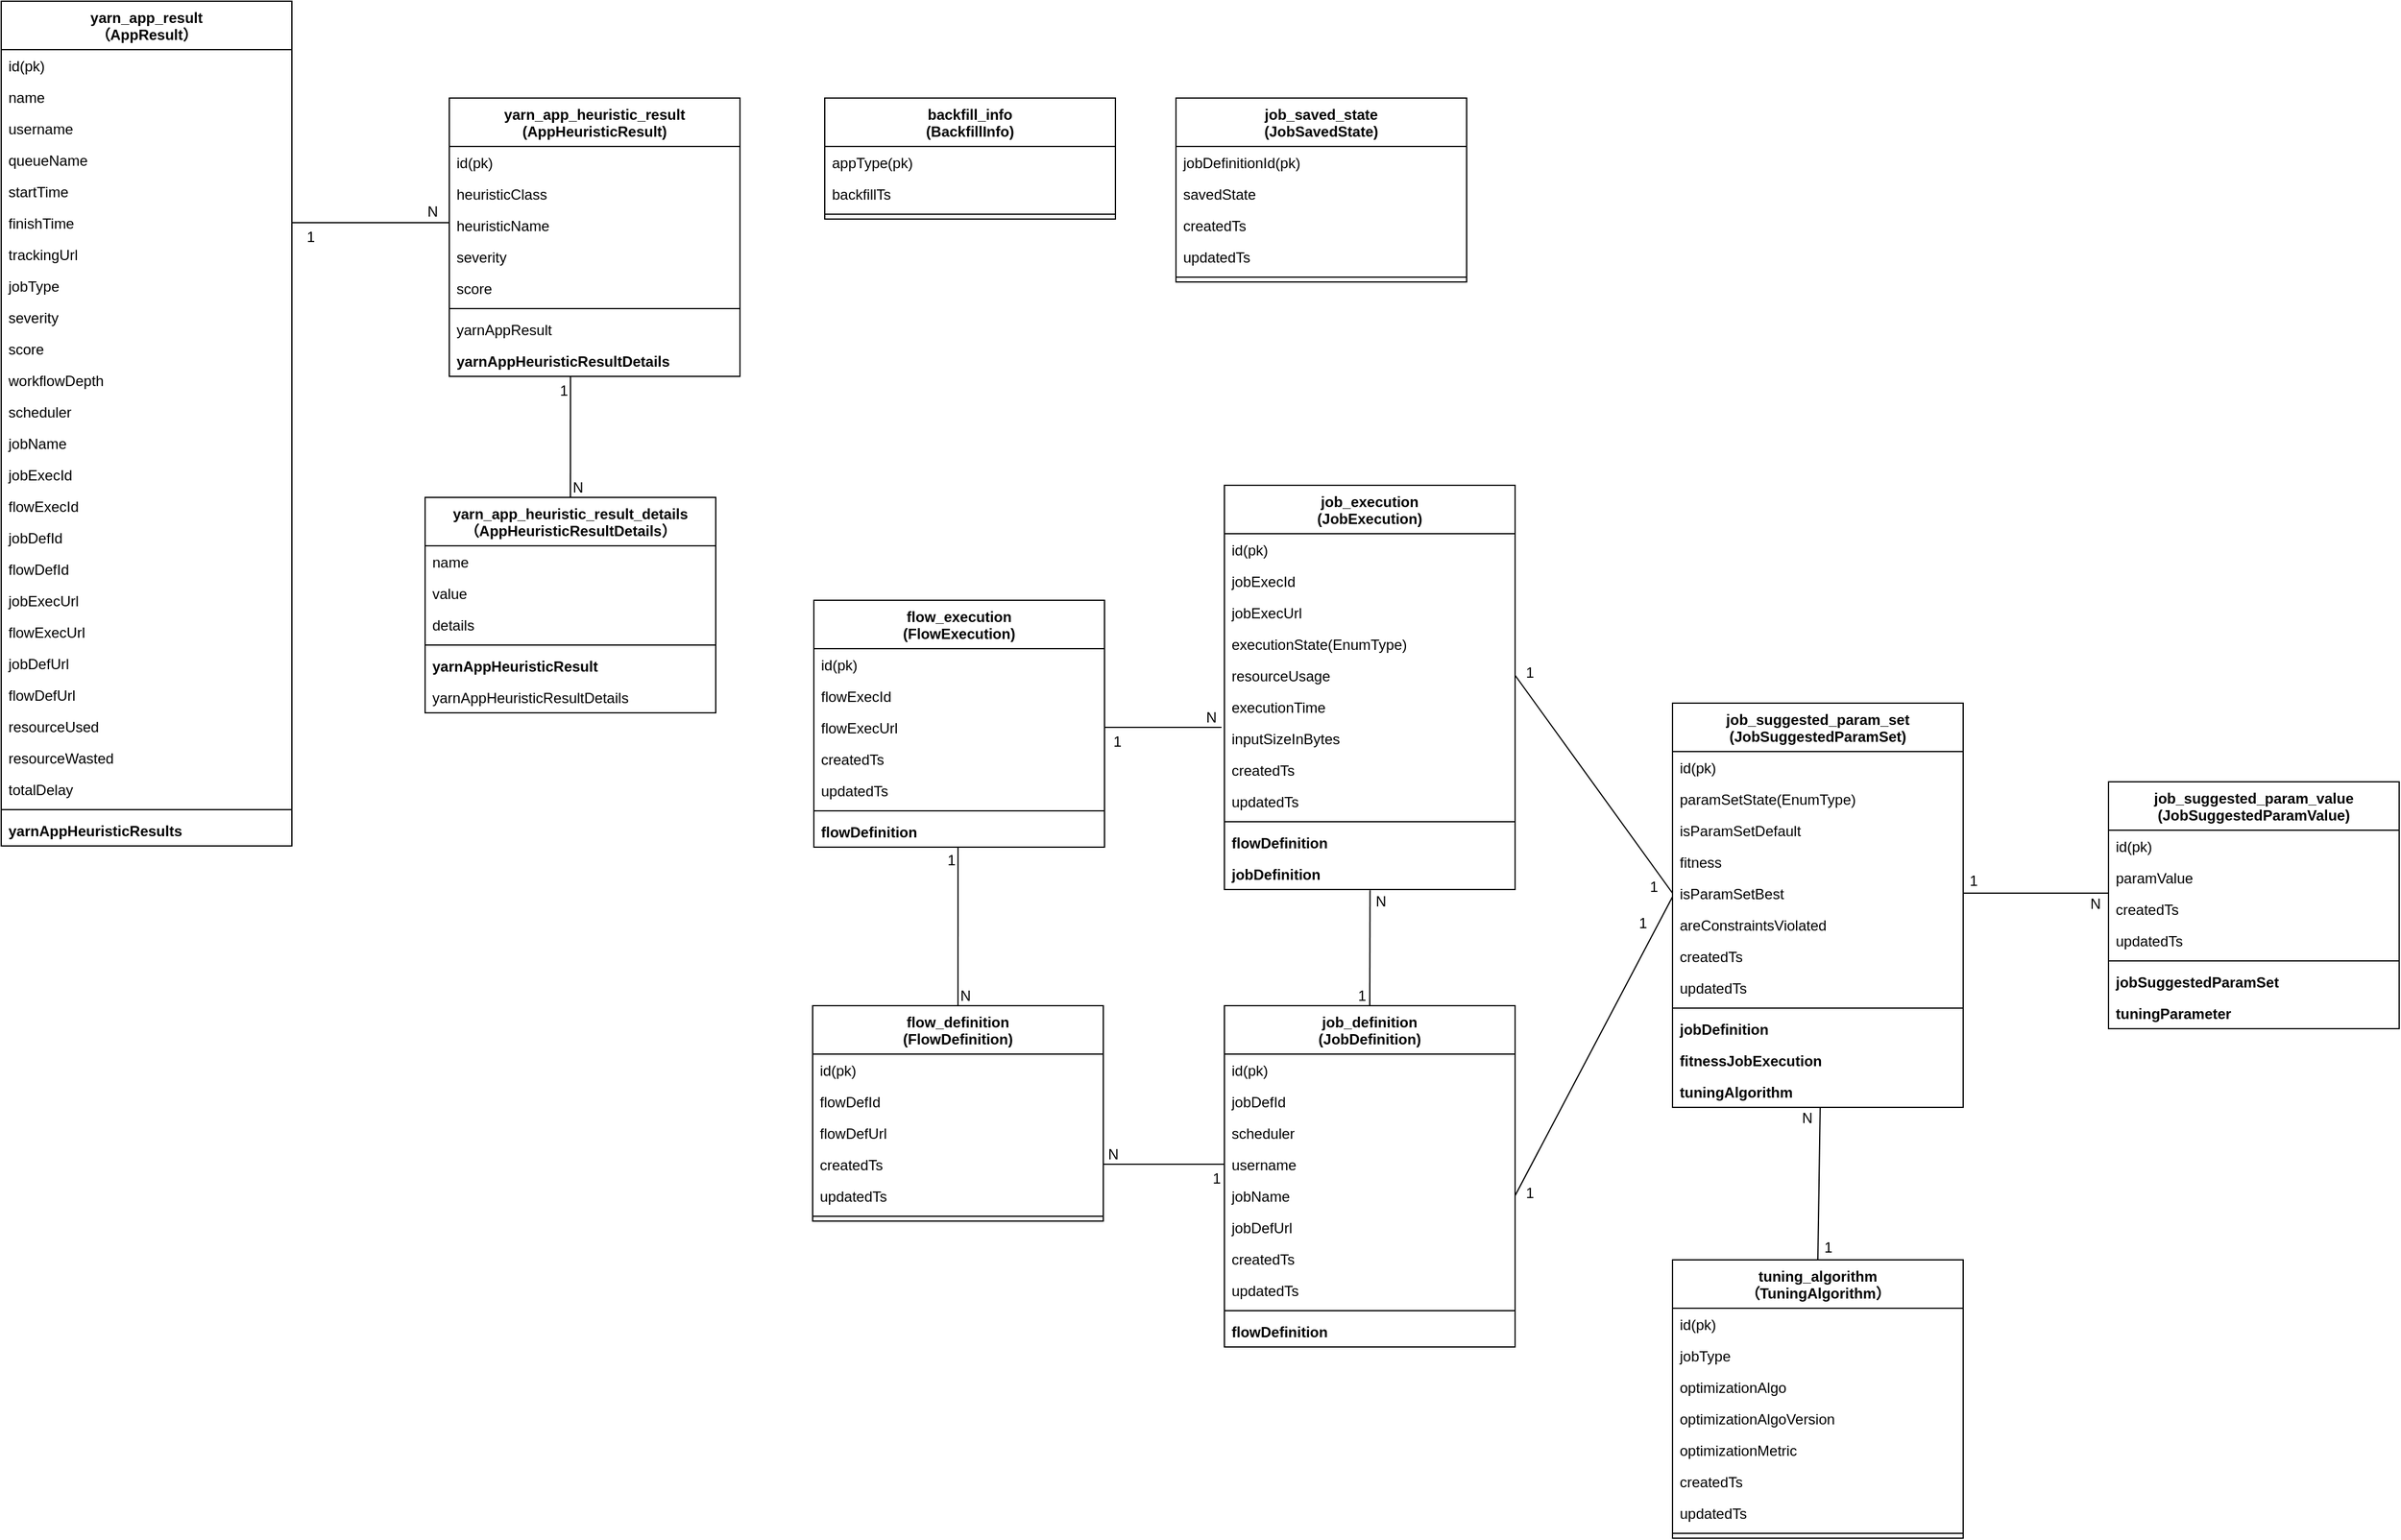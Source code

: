<mxfile version="13.6.5" type="github">
  <diagram id="lBYNFj_PwZgtcnfL0c5B" name="Page-1">
    <mxGraphModel dx="1426" dy="771" grid="1" gridSize="10" guides="1" tooltips="1" connect="1" arrows="1" fold="1" page="1" pageScale="1" pageWidth="1920" pageHeight="1200" math="0" shadow="0">
      <root>
        <mxCell id="0" />
        <mxCell id="1" parent="0" />
        <mxCell id="ozhA0V-EFxlxbpQFmUKF-39" value="" style="endArrow=none;html=1;rounded=0;exitX=0.5;exitY=0;exitDx=0;exitDy=0;entryX=0.417;entryY=1;entryDx=0;entryDy=0;entryPerimeter=0;" edge="1" parent="1" source="ozhA0V-EFxlxbpQFmUKF-30" target="ozhA0V-EFxlxbpQFmUKF-29">
          <mxGeometry relative="1" as="geometry">
            <mxPoint x="870" y="490" as="sourcePoint" />
            <mxPoint x="600" y="380" as="targetPoint" />
          </mxGeometry>
        </mxCell>
        <mxCell id="ozhA0V-EFxlxbpQFmUKF-40" value="N" style="resizable=0;html=1;align=left;verticalAlign=bottom;" connectable="0" vertex="1" parent="ozhA0V-EFxlxbpQFmUKF-39">
          <mxGeometry x="-1" relative="1" as="geometry" />
        </mxCell>
        <mxCell id="ozhA0V-EFxlxbpQFmUKF-41" value="1" style="resizable=0;html=1;align=right;verticalAlign=bottom;" connectable="0" vertex="1" parent="ozhA0V-EFxlxbpQFmUKF-39">
          <mxGeometry x="1" relative="1" as="geometry">
            <mxPoint x="-2.02" y="20.33" as="offset" />
          </mxGeometry>
        </mxCell>
        <mxCell id="ozhA0V-EFxlxbpQFmUKF-42" value="yarn_app_result&#xa;（AppResult）" style="swimlane;fontStyle=1;align=center;verticalAlign=top;childLayout=stackLayout;horizontal=1;startSize=40;horizontalStack=0;resizeParent=1;resizeParentMax=0;resizeLast=0;collapsible=1;marginBottom=0;" vertex="1" parent="1">
          <mxGeometry x="130" y="50" width="240" height="698" as="geometry" />
        </mxCell>
        <mxCell id="ozhA0V-EFxlxbpQFmUKF-43" value="id(pk)" style="text;strokeColor=none;fillColor=none;align=left;verticalAlign=top;spacingLeft=4;spacingRight=4;overflow=hidden;rotatable=0;points=[[0,0.5],[1,0.5]];portConstraint=eastwest;" vertex="1" parent="ozhA0V-EFxlxbpQFmUKF-42">
          <mxGeometry y="40" width="240" height="26" as="geometry" />
        </mxCell>
        <mxCell id="ozhA0V-EFxlxbpQFmUKF-44" value="name" style="text;strokeColor=none;fillColor=none;align=left;verticalAlign=top;spacingLeft=4;spacingRight=4;overflow=hidden;rotatable=0;points=[[0,0.5],[1,0.5]];portConstraint=eastwest;" vertex="1" parent="ozhA0V-EFxlxbpQFmUKF-42">
          <mxGeometry y="66" width="240" height="26" as="geometry" />
        </mxCell>
        <mxCell id="ozhA0V-EFxlxbpQFmUKF-45" value="username" style="text;strokeColor=none;fillColor=none;align=left;verticalAlign=top;spacingLeft=4;spacingRight=4;overflow=hidden;rotatable=0;points=[[0,0.5],[1,0.5]];portConstraint=eastwest;" vertex="1" parent="ozhA0V-EFxlxbpQFmUKF-42">
          <mxGeometry y="92" width="240" height="26" as="geometry" />
        </mxCell>
        <mxCell id="ozhA0V-EFxlxbpQFmUKF-46" value="queueName" style="text;strokeColor=none;fillColor=none;align=left;verticalAlign=top;spacingLeft=4;spacingRight=4;overflow=hidden;rotatable=0;points=[[0,0.5],[1,0.5]];portConstraint=eastwest;" vertex="1" parent="ozhA0V-EFxlxbpQFmUKF-42">
          <mxGeometry y="118" width="240" height="26" as="geometry" />
        </mxCell>
        <mxCell id="ozhA0V-EFxlxbpQFmUKF-47" value="startTime" style="text;strokeColor=none;fillColor=none;align=left;verticalAlign=top;spacingLeft=4;spacingRight=4;overflow=hidden;rotatable=0;points=[[0,0.5],[1,0.5]];portConstraint=eastwest;" vertex="1" parent="ozhA0V-EFxlxbpQFmUKF-42">
          <mxGeometry y="144" width="240" height="26" as="geometry" />
        </mxCell>
        <mxCell id="ozhA0V-EFxlxbpQFmUKF-51" value="finishTime" style="text;strokeColor=none;fillColor=none;align=left;verticalAlign=top;spacingLeft=4;spacingRight=4;overflow=hidden;rotatable=0;points=[[0,0.5],[1,0.5]];portConstraint=eastwest;" vertex="1" parent="ozhA0V-EFxlxbpQFmUKF-42">
          <mxGeometry y="170" width="240" height="26" as="geometry" />
        </mxCell>
        <mxCell id="ozhA0V-EFxlxbpQFmUKF-52" value="trackingUrl" style="text;strokeColor=none;fillColor=none;align=left;verticalAlign=top;spacingLeft=4;spacingRight=4;overflow=hidden;rotatable=0;points=[[0,0.5],[1,0.5]];portConstraint=eastwest;" vertex="1" parent="ozhA0V-EFxlxbpQFmUKF-42">
          <mxGeometry y="196" width="240" height="26" as="geometry" />
        </mxCell>
        <mxCell id="ozhA0V-EFxlxbpQFmUKF-53" value="jobType" style="text;strokeColor=none;fillColor=none;align=left;verticalAlign=top;spacingLeft=4;spacingRight=4;overflow=hidden;rotatable=0;points=[[0,0.5],[1,0.5]];portConstraint=eastwest;" vertex="1" parent="ozhA0V-EFxlxbpQFmUKF-42">
          <mxGeometry y="222" width="240" height="26" as="geometry" />
        </mxCell>
        <mxCell id="ozhA0V-EFxlxbpQFmUKF-54" value="severity" style="text;strokeColor=none;fillColor=none;align=left;verticalAlign=top;spacingLeft=4;spacingRight=4;overflow=hidden;rotatable=0;points=[[0,0.5],[1,0.5]];portConstraint=eastwest;" vertex="1" parent="ozhA0V-EFxlxbpQFmUKF-42">
          <mxGeometry y="248" width="240" height="26" as="geometry" />
        </mxCell>
        <mxCell id="ozhA0V-EFxlxbpQFmUKF-55" value="score" style="text;strokeColor=none;fillColor=none;align=left;verticalAlign=top;spacingLeft=4;spacingRight=4;overflow=hidden;rotatable=0;points=[[0,0.5],[1,0.5]];portConstraint=eastwest;" vertex="1" parent="ozhA0V-EFxlxbpQFmUKF-42">
          <mxGeometry y="274" width="240" height="26" as="geometry" />
        </mxCell>
        <mxCell id="ozhA0V-EFxlxbpQFmUKF-56" value="workflowDepth" style="text;strokeColor=none;fillColor=none;align=left;verticalAlign=top;spacingLeft=4;spacingRight=4;overflow=hidden;rotatable=0;points=[[0,0.5],[1,0.5]];portConstraint=eastwest;" vertex="1" parent="ozhA0V-EFxlxbpQFmUKF-42">
          <mxGeometry y="300" width="240" height="26" as="geometry" />
        </mxCell>
        <mxCell id="ozhA0V-EFxlxbpQFmUKF-57" value="scheduler" style="text;strokeColor=none;fillColor=none;align=left;verticalAlign=top;spacingLeft=4;spacingRight=4;overflow=hidden;rotatable=0;points=[[0,0.5],[1,0.5]];portConstraint=eastwest;" vertex="1" parent="ozhA0V-EFxlxbpQFmUKF-42">
          <mxGeometry y="326" width="240" height="26" as="geometry" />
        </mxCell>
        <mxCell id="ozhA0V-EFxlxbpQFmUKF-58" value="jobName" style="text;strokeColor=none;fillColor=none;align=left;verticalAlign=top;spacingLeft=4;spacingRight=4;overflow=hidden;rotatable=0;points=[[0,0.5],[1,0.5]];portConstraint=eastwest;" vertex="1" parent="ozhA0V-EFxlxbpQFmUKF-42">
          <mxGeometry y="352" width="240" height="26" as="geometry" />
        </mxCell>
        <mxCell id="ozhA0V-EFxlxbpQFmUKF-59" value="jobExecId" style="text;strokeColor=none;fillColor=none;align=left;verticalAlign=top;spacingLeft=4;spacingRight=4;overflow=hidden;rotatable=0;points=[[0,0.5],[1,0.5]];portConstraint=eastwest;" vertex="1" parent="ozhA0V-EFxlxbpQFmUKF-42">
          <mxGeometry y="378" width="240" height="26" as="geometry" />
        </mxCell>
        <mxCell id="ozhA0V-EFxlxbpQFmUKF-60" value="flowExecId" style="text;strokeColor=none;fillColor=none;align=left;verticalAlign=top;spacingLeft=4;spacingRight=4;overflow=hidden;rotatable=0;points=[[0,0.5],[1,0.5]];portConstraint=eastwest;" vertex="1" parent="ozhA0V-EFxlxbpQFmUKF-42">
          <mxGeometry y="404" width="240" height="26" as="geometry" />
        </mxCell>
        <mxCell id="ozhA0V-EFxlxbpQFmUKF-61" value="jobDefId" style="text;strokeColor=none;fillColor=none;align=left;verticalAlign=top;spacingLeft=4;spacingRight=4;overflow=hidden;rotatable=0;points=[[0,0.5],[1,0.5]];portConstraint=eastwest;" vertex="1" parent="ozhA0V-EFxlxbpQFmUKF-42">
          <mxGeometry y="430" width="240" height="26" as="geometry" />
        </mxCell>
        <mxCell id="ozhA0V-EFxlxbpQFmUKF-62" value="flowDefId" style="text;strokeColor=none;fillColor=none;align=left;verticalAlign=top;spacingLeft=4;spacingRight=4;overflow=hidden;rotatable=0;points=[[0,0.5],[1,0.5]];portConstraint=eastwest;" vertex="1" parent="ozhA0V-EFxlxbpQFmUKF-42">
          <mxGeometry y="456" width="240" height="26" as="geometry" />
        </mxCell>
        <mxCell id="ozhA0V-EFxlxbpQFmUKF-63" value="jobExecUrl" style="text;strokeColor=none;fillColor=none;align=left;verticalAlign=top;spacingLeft=4;spacingRight=4;overflow=hidden;rotatable=0;points=[[0,0.5],[1,0.5]];portConstraint=eastwest;" vertex="1" parent="ozhA0V-EFxlxbpQFmUKF-42">
          <mxGeometry y="482" width="240" height="26" as="geometry" />
        </mxCell>
        <mxCell id="ozhA0V-EFxlxbpQFmUKF-64" value="flowExecUrl" style="text;strokeColor=none;fillColor=none;align=left;verticalAlign=top;spacingLeft=4;spacingRight=4;overflow=hidden;rotatable=0;points=[[0,0.5],[1,0.5]];portConstraint=eastwest;" vertex="1" parent="ozhA0V-EFxlxbpQFmUKF-42">
          <mxGeometry y="508" width="240" height="26" as="geometry" />
        </mxCell>
        <mxCell id="ozhA0V-EFxlxbpQFmUKF-65" value="jobDefUrl" style="text;strokeColor=none;fillColor=none;align=left;verticalAlign=top;spacingLeft=4;spacingRight=4;overflow=hidden;rotatable=0;points=[[0,0.5],[1,0.5]];portConstraint=eastwest;" vertex="1" parent="ozhA0V-EFxlxbpQFmUKF-42">
          <mxGeometry y="534" width="240" height="26" as="geometry" />
        </mxCell>
        <mxCell id="ozhA0V-EFxlxbpQFmUKF-66" value="flowDefUrl" style="text;strokeColor=none;fillColor=none;align=left;verticalAlign=top;spacingLeft=4;spacingRight=4;overflow=hidden;rotatable=0;points=[[0,0.5],[1,0.5]];portConstraint=eastwest;" vertex="1" parent="ozhA0V-EFxlxbpQFmUKF-42">
          <mxGeometry y="560" width="240" height="26" as="geometry" />
        </mxCell>
        <mxCell id="ozhA0V-EFxlxbpQFmUKF-67" value="resourceUsed" style="text;strokeColor=none;fillColor=none;align=left;verticalAlign=top;spacingLeft=4;spacingRight=4;overflow=hidden;rotatable=0;points=[[0,0.5],[1,0.5]];portConstraint=eastwest;" vertex="1" parent="ozhA0V-EFxlxbpQFmUKF-42">
          <mxGeometry y="586" width="240" height="26" as="geometry" />
        </mxCell>
        <mxCell id="ozhA0V-EFxlxbpQFmUKF-68" value="resourceWasted" style="text;strokeColor=none;fillColor=none;align=left;verticalAlign=top;spacingLeft=4;spacingRight=4;overflow=hidden;rotatable=0;points=[[0,0.5],[1,0.5]];portConstraint=eastwest;" vertex="1" parent="ozhA0V-EFxlxbpQFmUKF-42">
          <mxGeometry y="612" width="240" height="26" as="geometry" />
        </mxCell>
        <mxCell id="ozhA0V-EFxlxbpQFmUKF-69" value="totalDelay" style="text;strokeColor=none;fillColor=none;align=left;verticalAlign=top;spacingLeft=4;spacingRight=4;overflow=hidden;rotatable=0;points=[[0,0.5],[1,0.5]];portConstraint=eastwest;" vertex="1" parent="ozhA0V-EFxlxbpQFmUKF-42">
          <mxGeometry y="638" width="240" height="26" as="geometry" />
        </mxCell>
        <mxCell id="ozhA0V-EFxlxbpQFmUKF-48" value="" style="line;strokeWidth=1;fillColor=none;align=left;verticalAlign=middle;spacingTop=-1;spacingLeft=3;spacingRight=3;rotatable=0;labelPosition=right;points=[];portConstraint=eastwest;" vertex="1" parent="ozhA0V-EFxlxbpQFmUKF-42">
          <mxGeometry y="664" width="240" height="8" as="geometry" />
        </mxCell>
        <mxCell id="ozhA0V-EFxlxbpQFmUKF-49" value="yarnAppHeuristicResults" style="text;strokeColor=none;fillColor=none;align=left;verticalAlign=top;spacingLeft=4;spacingRight=4;overflow=hidden;rotatable=0;points=[[0,0.5],[1,0.5]];portConstraint=eastwest;fontStyle=1" vertex="1" parent="ozhA0V-EFxlxbpQFmUKF-42">
          <mxGeometry y="672" width="240" height="26" as="geometry" />
        </mxCell>
        <mxCell id="ozhA0V-EFxlxbpQFmUKF-70" value="" style="endArrow=none;html=1;rounded=0;entryX=1;entryY=0.5;entryDx=0;entryDy=0;exitX=0;exitY=0.423;exitDx=0;exitDy=0;exitPerimeter=0;" edge="1" parent="1" source="ozhA0V-EFxlxbpQFmUKF-26" target="ozhA0V-EFxlxbpQFmUKF-51">
          <mxGeometry relative="1" as="geometry">
            <mxPoint x="497" y="233" as="sourcePoint" />
            <mxPoint x="700.08" y="370.0" as="targetPoint" />
          </mxGeometry>
        </mxCell>
        <mxCell id="ozhA0V-EFxlxbpQFmUKF-71" value="N" style="resizable=0;html=1;align=left;verticalAlign=bottom;" connectable="0" vertex="1" parent="ozhA0V-EFxlxbpQFmUKF-70">
          <mxGeometry x="-1" relative="1" as="geometry">
            <mxPoint x="-20.48" as="offset" />
          </mxGeometry>
        </mxCell>
        <mxCell id="ozhA0V-EFxlxbpQFmUKF-72" value="1" style="resizable=0;html=1;align=right;verticalAlign=bottom;" connectable="0" vertex="1" parent="ozhA0V-EFxlxbpQFmUKF-70">
          <mxGeometry x="1" relative="1" as="geometry">
            <mxPoint x="19.92" y="20.33" as="offset" />
          </mxGeometry>
        </mxCell>
        <mxCell id="ozhA0V-EFxlxbpQFmUKF-19" value="yarn_app_heuristic_result&#xa;(AppHeuristicResult)" style="swimlane;fontStyle=1;align=center;verticalAlign=top;childLayout=stackLayout;horizontal=1;startSize=40;horizontalStack=0;resizeParent=1;resizeParentMax=0;resizeLast=0;collapsible=1;marginBottom=0;" vertex="1" parent="1">
          <mxGeometry x="500" y="130" width="240" height="230" as="geometry" />
        </mxCell>
        <mxCell id="ozhA0V-EFxlxbpQFmUKF-25" value="id(pk)" style="text;strokeColor=none;fillColor=none;align=left;verticalAlign=top;spacingLeft=4;spacingRight=4;overflow=hidden;rotatable=0;points=[[0,0.5],[1,0.5]];portConstraint=eastwest;" vertex="1" parent="ozhA0V-EFxlxbpQFmUKF-19">
          <mxGeometry y="40" width="240" height="26" as="geometry" />
        </mxCell>
        <mxCell id="ozhA0V-EFxlxbpQFmUKF-20" value="heuristicClass" style="text;strokeColor=none;fillColor=none;align=left;verticalAlign=top;spacingLeft=4;spacingRight=4;overflow=hidden;rotatable=0;points=[[0,0.5],[1,0.5]];portConstraint=eastwest;" vertex="1" parent="ozhA0V-EFxlxbpQFmUKF-19">
          <mxGeometry y="66" width="240" height="26" as="geometry" />
        </mxCell>
        <mxCell id="ozhA0V-EFxlxbpQFmUKF-26" value="heuristicName" style="text;strokeColor=none;fillColor=none;align=left;verticalAlign=top;spacingLeft=4;spacingRight=4;overflow=hidden;rotatable=0;points=[[0,0.5],[1,0.5]];portConstraint=eastwest;" vertex="1" parent="ozhA0V-EFxlxbpQFmUKF-19">
          <mxGeometry y="92" width="240" height="26" as="geometry" />
        </mxCell>
        <mxCell id="ozhA0V-EFxlxbpQFmUKF-27" value="severity" style="text;strokeColor=none;fillColor=none;align=left;verticalAlign=top;spacingLeft=4;spacingRight=4;overflow=hidden;rotatable=0;points=[[0,0.5],[1,0.5]];portConstraint=eastwest;" vertex="1" parent="ozhA0V-EFxlxbpQFmUKF-19">
          <mxGeometry y="118" width="240" height="26" as="geometry" />
        </mxCell>
        <mxCell id="ozhA0V-EFxlxbpQFmUKF-28" value="score" style="text;strokeColor=none;fillColor=none;align=left;verticalAlign=top;spacingLeft=4;spacingRight=4;overflow=hidden;rotatable=0;points=[[0,0.5],[1,0.5]];portConstraint=eastwest;" vertex="1" parent="ozhA0V-EFxlxbpQFmUKF-19">
          <mxGeometry y="144" width="240" height="26" as="geometry" />
        </mxCell>
        <mxCell id="ozhA0V-EFxlxbpQFmUKF-21" value="" style="line;strokeWidth=1;fillColor=none;align=left;verticalAlign=middle;spacingTop=-1;spacingLeft=3;spacingRight=3;rotatable=0;labelPosition=right;points=[];portConstraint=eastwest;" vertex="1" parent="ozhA0V-EFxlxbpQFmUKF-19">
          <mxGeometry y="170" width="240" height="8" as="geometry" />
        </mxCell>
        <mxCell id="ozhA0V-EFxlxbpQFmUKF-22" value="yarnAppResult" style="text;strokeColor=none;fillColor=none;align=left;verticalAlign=top;spacingLeft=4;spacingRight=4;overflow=hidden;rotatable=0;points=[[0,0.5],[1,0.5]];portConstraint=eastwest;" vertex="1" parent="ozhA0V-EFxlxbpQFmUKF-19">
          <mxGeometry y="178" width="240" height="26" as="geometry" />
        </mxCell>
        <mxCell id="ozhA0V-EFxlxbpQFmUKF-29" value="yarnAppHeuristicResultDetails" style="text;strokeColor=none;fillColor=none;align=left;verticalAlign=top;spacingLeft=4;spacingRight=4;overflow=hidden;rotatable=0;points=[[0,0.5],[1,0.5]];portConstraint=eastwest;fontStyle=1" vertex="1" parent="ozhA0V-EFxlxbpQFmUKF-19">
          <mxGeometry y="204" width="240" height="26" as="geometry" />
        </mxCell>
        <mxCell id="ozhA0V-EFxlxbpQFmUKF-30" value="yarn_app_heuristic_result_details&#xa;（AppHeuristicResultDetails）" style="swimlane;fontStyle=1;align=center;verticalAlign=top;childLayout=stackLayout;horizontal=1;startSize=40;horizontalStack=0;resizeParent=1;resizeParentMax=0;resizeLast=0;collapsible=1;marginBottom=0;" vertex="1" parent="1">
          <mxGeometry x="480" y="460" width="240" height="178" as="geometry" />
        </mxCell>
        <mxCell id="ozhA0V-EFxlxbpQFmUKF-31" value="name" style="text;strokeColor=none;fillColor=none;align=left;verticalAlign=top;spacingLeft=4;spacingRight=4;overflow=hidden;rotatable=0;points=[[0,0.5],[1,0.5]];portConstraint=eastwest;" vertex="1" parent="ozhA0V-EFxlxbpQFmUKF-30">
          <mxGeometry y="40" width="240" height="26" as="geometry" />
        </mxCell>
        <mxCell id="ozhA0V-EFxlxbpQFmUKF-32" value="value" style="text;strokeColor=none;fillColor=none;align=left;verticalAlign=top;spacingLeft=4;spacingRight=4;overflow=hidden;rotatable=0;points=[[0,0.5],[1,0.5]];portConstraint=eastwest;" vertex="1" parent="ozhA0V-EFxlxbpQFmUKF-30">
          <mxGeometry y="66" width="240" height="26" as="geometry" />
        </mxCell>
        <mxCell id="ozhA0V-EFxlxbpQFmUKF-33" value="details" style="text;strokeColor=none;fillColor=none;align=left;verticalAlign=top;spacingLeft=4;spacingRight=4;overflow=hidden;rotatable=0;points=[[0,0.5],[1,0.5]];portConstraint=eastwest;" vertex="1" parent="ozhA0V-EFxlxbpQFmUKF-30">
          <mxGeometry y="92" width="240" height="26" as="geometry" />
        </mxCell>
        <mxCell id="ozhA0V-EFxlxbpQFmUKF-36" value="" style="line;strokeWidth=1;fillColor=none;align=left;verticalAlign=middle;spacingTop=-1;spacingLeft=3;spacingRight=3;rotatable=0;labelPosition=right;points=[];portConstraint=eastwest;" vertex="1" parent="ozhA0V-EFxlxbpQFmUKF-30">
          <mxGeometry y="118" width="240" height="8" as="geometry" />
        </mxCell>
        <mxCell id="ozhA0V-EFxlxbpQFmUKF-37" value="yarnAppHeuristicResult" style="text;strokeColor=none;fillColor=none;align=left;verticalAlign=top;spacingLeft=4;spacingRight=4;overflow=hidden;rotatable=0;points=[[0,0.5],[1,0.5]];portConstraint=eastwest;fontStyle=1" vertex="1" parent="ozhA0V-EFxlxbpQFmUKF-30">
          <mxGeometry y="126" width="240" height="26" as="geometry" />
        </mxCell>
        <mxCell id="ozhA0V-EFxlxbpQFmUKF-38" value="yarnAppHeuristicResultDetails" style="text;strokeColor=none;fillColor=none;align=left;verticalAlign=top;spacingLeft=4;spacingRight=4;overflow=hidden;rotatable=0;points=[[0,0.5],[1,0.5]];portConstraint=eastwest;" vertex="1" parent="ozhA0V-EFxlxbpQFmUKF-30">
          <mxGeometry y="152" width="240" height="26" as="geometry" />
        </mxCell>
        <mxCell id="ozhA0V-EFxlxbpQFmUKF-92" value="backfill_info&#xa;(BackfillInfo)" style="swimlane;fontStyle=1;align=center;verticalAlign=top;childLayout=stackLayout;horizontal=1;startSize=40;horizontalStack=0;resizeParent=1;resizeParentMax=0;resizeLast=0;collapsible=1;marginBottom=0;" vertex="1" parent="1">
          <mxGeometry x="810" y="130" width="240" height="100" as="geometry" />
        </mxCell>
        <mxCell id="ozhA0V-EFxlxbpQFmUKF-93" value="appType(pk)" style="text;strokeColor=none;fillColor=none;align=left;verticalAlign=top;spacingLeft=4;spacingRight=4;overflow=hidden;rotatable=0;points=[[0,0.5],[1,0.5]];portConstraint=eastwest;" vertex="1" parent="ozhA0V-EFxlxbpQFmUKF-92">
          <mxGeometry y="40" width="240" height="26" as="geometry" />
        </mxCell>
        <mxCell id="ozhA0V-EFxlxbpQFmUKF-94" value="backfillTs" style="text;strokeColor=none;fillColor=none;align=left;verticalAlign=top;spacingLeft=4;spacingRight=4;overflow=hidden;rotatable=0;points=[[0,0.5],[1,0.5]];portConstraint=eastwest;" vertex="1" parent="ozhA0V-EFxlxbpQFmUKF-92">
          <mxGeometry y="66" width="240" height="26" as="geometry" />
        </mxCell>
        <mxCell id="ozhA0V-EFxlxbpQFmUKF-98" value="" style="line;strokeWidth=1;fillColor=none;align=left;verticalAlign=middle;spacingTop=-1;spacingLeft=3;spacingRight=3;rotatable=0;labelPosition=right;points=[];portConstraint=eastwest;" vertex="1" parent="ozhA0V-EFxlxbpQFmUKF-92">
          <mxGeometry y="92" width="240" height="8" as="geometry" />
        </mxCell>
        <mxCell id="ozhA0V-EFxlxbpQFmUKF-133" value="job_execution&#xa;(JobExecution)" style="swimlane;fontStyle=1;align=center;verticalAlign=top;childLayout=stackLayout;horizontal=1;startSize=40;horizontalStack=0;resizeParent=1;resizeParentMax=0;resizeLast=0;collapsible=1;marginBottom=0;" vertex="1" parent="1">
          <mxGeometry x="1140" y="450" width="240" height="334" as="geometry" />
        </mxCell>
        <mxCell id="ozhA0V-EFxlxbpQFmUKF-134" value="id(pk)" style="text;strokeColor=none;fillColor=none;align=left;verticalAlign=top;spacingLeft=4;spacingRight=4;overflow=hidden;rotatable=0;points=[[0,0.5],[1,0.5]];portConstraint=eastwest;" vertex="1" parent="ozhA0V-EFxlxbpQFmUKF-133">
          <mxGeometry y="40" width="240" height="26" as="geometry" />
        </mxCell>
        <mxCell id="ozhA0V-EFxlxbpQFmUKF-135" value="jobExecId" style="text;strokeColor=none;fillColor=none;align=left;verticalAlign=top;spacingLeft=4;spacingRight=4;overflow=hidden;rotatable=0;points=[[0,0.5],[1,0.5]];portConstraint=eastwest;" vertex="1" parent="ozhA0V-EFxlxbpQFmUKF-133">
          <mxGeometry y="66" width="240" height="26" as="geometry" />
        </mxCell>
        <mxCell id="ozhA0V-EFxlxbpQFmUKF-136" value="jobExecUrl" style="text;strokeColor=none;fillColor=none;align=left;verticalAlign=top;spacingLeft=4;spacingRight=4;overflow=hidden;rotatable=0;points=[[0,0.5],[1,0.5]];portConstraint=eastwest;" vertex="1" parent="ozhA0V-EFxlxbpQFmUKF-133">
          <mxGeometry y="92" width="240" height="26" as="geometry" />
        </mxCell>
        <mxCell id="ozhA0V-EFxlxbpQFmUKF-137" value="executionState(EnumType)" style="text;strokeColor=none;fillColor=none;align=left;verticalAlign=top;spacingLeft=4;spacingRight=4;overflow=hidden;rotatable=0;points=[[0,0.5],[1,0.5]];portConstraint=eastwest;" vertex="1" parent="ozhA0V-EFxlxbpQFmUKF-133">
          <mxGeometry y="118" width="240" height="26" as="geometry" />
        </mxCell>
        <mxCell id="ozhA0V-EFxlxbpQFmUKF-138" value="resourceUsage" style="text;strokeColor=none;fillColor=none;align=left;verticalAlign=top;spacingLeft=4;spacingRight=4;overflow=hidden;rotatable=0;points=[[0,0.5],[1,0.5]];portConstraint=eastwest;" vertex="1" parent="ozhA0V-EFxlxbpQFmUKF-133">
          <mxGeometry y="144" width="240" height="26" as="geometry" />
        </mxCell>
        <mxCell id="ozhA0V-EFxlxbpQFmUKF-141" value="executionTime" style="text;strokeColor=none;fillColor=none;align=left;verticalAlign=top;spacingLeft=4;spacingRight=4;overflow=hidden;rotatable=0;points=[[0,0.5],[1,0.5]];portConstraint=eastwest;" vertex="1" parent="ozhA0V-EFxlxbpQFmUKF-133">
          <mxGeometry y="170" width="240" height="26" as="geometry" />
        </mxCell>
        <mxCell id="ozhA0V-EFxlxbpQFmUKF-142" value="inputSizeInBytes" style="text;strokeColor=none;fillColor=none;align=left;verticalAlign=top;spacingLeft=4;spacingRight=4;overflow=hidden;rotatable=0;points=[[0,0.5],[1,0.5]];portConstraint=eastwest;" vertex="1" parent="ozhA0V-EFxlxbpQFmUKF-133">
          <mxGeometry y="196" width="240" height="26" as="geometry" />
        </mxCell>
        <mxCell id="ozhA0V-EFxlxbpQFmUKF-144" value="createdTs" style="text;strokeColor=none;fillColor=none;align=left;verticalAlign=top;spacingLeft=4;spacingRight=4;overflow=hidden;rotatable=0;points=[[0,0.5],[1,0.5]];portConstraint=eastwest;" vertex="1" parent="ozhA0V-EFxlxbpQFmUKF-133">
          <mxGeometry y="222" width="240" height="26" as="geometry" />
        </mxCell>
        <mxCell id="ozhA0V-EFxlxbpQFmUKF-145" value="updatedTs" style="text;strokeColor=none;fillColor=none;align=left;verticalAlign=top;spacingLeft=4;spacingRight=4;overflow=hidden;rotatable=0;points=[[0,0.5],[1,0.5]];portConstraint=eastwest;" vertex="1" parent="ozhA0V-EFxlxbpQFmUKF-133">
          <mxGeometry y="248" width="240" height="26" as="geometry" />
        </mxCell>
        <mxCell id="ozhA0V-EFxlxbpQFmUKF-139" value="" style="line;strokeWidth=1;fillColor=none;align=left;verticalAlign=middle;spacingTop=-1;spacingLeft=3;spacingRight=3;rotatable=0;labelPosition=right;points=[];portConstraint=eastwest;" vertex="1" parent="ozhA0V-EFxlxbpQFmUKF-133">
          <mxGeometry y="274" width="240" height="8" as="geometry" />
        </mxCell>
        <mxCell id="ozhA0V-EFxlxbpQFmUKF-140" value="flowDefinition" style="text;strokeColor=none;fillColor=none;align=left;verticalAlign=top;spacingLeft=4;spacingRight=4;overflow=hidden;rotatable=0;points=[[0,0.5],[1,0.5]];portConstraint=eastwest;fontStyle=1" vertex="1" parent="ozhA0V-EFxlxbpQFmUKF-133">
          <mxGeometry y="282" width="240" height="26" as="geometry" />
        </mxCell>
        <mxCell id="ozhA0V-EFxlxbpQFmUKF-143" value="jobDefinition" style="text;strokeColor=none;fillColor=none;align=left;verticalAlign=top;spacingLeft=4;spacingRight=4;overflow=hidden;rotatable=0;points=[[0,0.5],[1,0.5]];portConstraint=eastwest;fontStyle=1" vertex="1" parent="ozhA0V-EFxlxbpQFmUKF-133">
          <mxGeometry y="308" width="240" height="26" as="geometry" />
        </mxCell>
        <mxCell id="ozhA0V-EFxlxbpQFmUKF-152" value="job_saved_state&#xa;(JobSavedState)" style="swimlane;fontStyle=1;align=center;verticalAlign=top;childLayout=stackLayout;horizontal=1;startSize=40;horizontalStack=0;resizeParent=1;resizeParentMax=0;resizeLast=0;collapsible=1;marginBottom=0;" vertex="1" parent="1">
          <mxGeometry x="1100" y="130" width="240" height="152" as="geometry" />
        </mxCell>
        <mxCell id="ozhA0V-EFxlxbpQFmUKF-153" value="jobDefinitionId(pk)" style="text;strokeColor=none;fillColor=none;align=left;verticalAlign=top;spacingLeft=4;spacingRight=4;overflow=hidden;rotatable=0;points=[[0,0.5],[1,0.5]];portConstraint=eastwest;" vertex="1" parent="ozhA0V-EFxlxbpQFmUKF-152">
          <mxGeometry y="40" width="240" height="26" as="geometry" />
        </mxCell>
        <mxCell id="ozhA0V-EFxlxbpQFmUKF-154" value="savedState" style="text;strokeColor=none;fillColor=none;align=left;verticalAlign=top;spacingLeft=4;spacingRight=4;overflow=hidden;rotatable=0;points=[[0,0.5],[1,0.5]];portConstraint=eastwest;" vertex="1" parent="ozhA0V-EFxlxbpQFmUKF-152">
          <mxGeometry y="66" width="240" height="26" as="geometry" />
        </mxCell>
        <mxCell id="ozhA0V-EFxlxbpQFmUKF-156" value="createdTs" style="text;strokeColor=none;fillColor=none;align=left;verticalAlign=top;spacingLeft=4;spacingRight=4;overflow=hidden;rotatable=0;points=[[0,0.5],[1,0.5]];portConstraint=eastwest;" vertex="1" parent="ozhA0V-EFxlxbpQFmUKF-152">
          <mxGeometry y="92" width="240" height="26" as="geometry" />
        </mxCell>
        <mxCell id="ozhA0V-EFxlxbpQFmUKF-157" value="updatedTs" style="text;strokeColor=none;fillColor=none;align=left;verticalAlign=top;spacingLeft=4;spacingRight=4;overflow=hidden;rotatable=0;points=[[0,0.5],[1,0.5]];portConstraint=eastwest;" vertex="1" parent="ozhA0V-EFxlxbpQFmUKF-152">
          <mxGeometry y="118" width="240" height="26" as="geometry" />
        </mxCell>
        <mxCell id="ozhA0V-EFxlxbpQFmUKF-158" value="" style="line;strokeWidth=1;fillColor=none;align=left;verticalAlign=middle;spacingTop=-1;spacingLeft=3;spacingRight=3;rotatable=0;labelPosition=right;points=[];portConstraint=eastwest;" vertex="1" parent="ozhA0V-EFxlxbpQFmUKF-152">
          <mxGeometry y="144" width="240" height="8" as="geometry" />
        </mxCell>
        <mxCell id="ozhA0V-EFxlxbpQFmUKF-101" value="flow_definition&#xa;(FlowDefinition)" style="swimlane;fontStyle=1;align=center;verticalAlign=top;childLayout=stackLayout;horizontal=1;startSize=40;horizontalStack=0;resizeParent=1;resizeParentMax=0;resizeLast=0;collapsible=1;marginBottom=0;" vertex="1" parent="1">
          <mxGeometry x="800" y="880" width="240" height="178" as="geometry" />
        </mxCell>
        <mxCell id="ozhA0V-EFxlxbpQFmUKF-102" value="id(pk)" style="text;strokeColor=none;fillColor=none;align=left;verticalAlign=top;spacingLeft=4;spacingRight=4;overflow=hidden;rotatable=0;points=[[0,0.5],[1,0.5]];portConstraint=eastwest;" vertex="1" parent="ozhA0V-EFxlxbpQFmUKF-101">
          <mxGeometry y="40" width="240" height="26" as="geometry" />
        </mxCell>
        <mxCell id="ozhA0V-EFxlxbpQFmUKF-105" value="flowDefId" style="text;strokeColor=none;fillColor=none;align=left;verticalAlign=top;spacingLeft=4;spacingRight=4;overflow=hidden;rotatable=0;points=[[0,0.5],[1,0.5]];portConstraint=eastwest;" vertex="1" parent="ozhA0V-EFxlxbpQFmUKF-101">
          <mxGeometry y="66" width="240" height="26" as="geometry" />
        </mxCell>
        <mxCell id="ozhA0V-EFxlxbpQFmUKF-103" value="flowDefUrl" style="text;strokeColor=none;fillColor=none;align=left;verticalAlign=top;spacingLeft=4;spacingRight=4;overflow=hidden;rotatable=0;points=[[0,0.5],[1,0.5]];portConstraint=eastwest;" vertex="1" parent="ozhA0V-EFxlxbpQFmUKF-101">
          <mxGeometry y="92" width="240" height="26" as="geometry" />
        </mxCell>
        <mxCell id="ozhA0V-EFxlxbpQFmUKF-106" value="createdTs" style="text;strokeColor=none;fillColor=none;align=left;verticalAlign=top;spacingLeft=4;spacingRight=4;overflow=hidden;rotatable=0;points=[[0,0.5],[1,0.5]];portConstraint=eastwest;" vertex="1" parent="ozhA0V-EFxlxbpQFmUKF-101">
          <mxGeometry y="118" width="240" height="26" as="geometry" />
        </mxCell>
        <mxCell id="ozhA0V-EFxlxbpQFmUKF-107" value="updatedTs" style="text;strokeColor=none;fillColor=none;align=left;verticalAlign=top;spacingLeft=4;spacingRight=4;overflow=hidden;rotatable=0;points=[[0,0.5],[1,0.5]];portConstraint=eastwest;" vertex="1" parent="ozhA0V-EFxlxbpQFmUKF-101">
          <mxGeometry y="144" width="240" height="26" as="geometry" />
        </mxCell>
        <mxCell id="ozhA0V-EFxlxbpQFmUKF-104" value="" style="line;strokeWidth=1;fillColor=none;align=left;verticalAlign=middle;spacingTop=-1;spacingLeft=3;spacingRight=3;rotatable=0;labelPosition=right;points=[];portConstraint=eastwest;" vertex="1" parent="ozhA0V-EFxlxbpQFmUKF-101">
          <mxGeometry y="170" width="240" height="8" as="geometry" />
        </mxCell>
        <mxCell id="ozhA0V-EFxlxbpQFmUKF-116" value="" style="endArrow=none;html=1;rounded=0;exitX=0.5;exitY=0;exitDx=0;exitDy=0;entryX=0.496;entryY=0.98;entryDx=0;entryDy=0;entryPerimeter=0;" edge="1" parent="1" source="ozhA0V-EFxlxbpQFmUKF-101" target="ozhA0V-EFxlxbpQFmUKF-115">
          <mxGeometry relative="1" as="geometry">
            <mxPoint x="1100" y="894" as="sourcePoint" />
            <mxPoint x="1100.08" y="794.0" as="targetPoint" />
          </mxGeometry>
        </mxCell>
        <mxCell id="ozhA0V-EFxlxbpQFmUKF-117" value="N" style="resizable=0;html=1;align=left;verticalAlign=bottom;" connectable="0" vertex="1" parent="ozhA0V-EFxlxbpQFmUKF-116">
          <mxGeometry x="-1" relative="1" as="geometry" />
        </mxCell>
        <mxCell id="ozhA0V-EFxlxbpQFmUKF-118" value="1" style="resizable=0;html=1;align=right;verticalAlign=bottom;" connectable="0" vertex="1" parent="ozhA0V-EFxlxbpQFmUKF-116">
          <mxGeometry x="1" relative="1" as="geometry">
            <mxPoint x="-2.02" y="20.33" as="offset" />
          </mxGeometry>
        </mxCell>
        <mxCell id="ozhA0V-EFxlxbpQFmUKF-130" value="" style="endArrow=none;html=1;rounded=0;entryX=0;entryY=0.5;entryDx=0;entryDy=0;" edge="1" parent="1" target="ozhA0V-EFxlxbpQFmUKF-123">
          <mxGeometry relative="1" as="geometry">
            <mxPoint x="1040" y="1011" as="sourcePoint" />
            <mxPoint x="929.04" y="803.48" as="targetPoint" />
          </mxGeometry>
        </mxCell>
        <mxCell id="ozhA0V-EFxlxbpQFmUKF-131" value="N" style="resizable=0;html=1;align=left;verticalAlign=bottom;" connectable="0" vertex="1" parent="ozhA0V-EFxlxbpQFmUKF-130">
          <mxGeometry x="-1" relative="1" as="geometry">
            <mxPoint x="2" as="offset" />
          </mxGeometry>
        </mxCell>
        <mxCell id="ozhA0V-EFxlxbpQFmUKF-132" value="1" style="resizable=0;html=1;align=right;verticalAlign=bottom;" connectable="0" vertex="1" parent="ozhA0V-EFxlxbpQFmUKF-130">
          <mxGeometry x="1" relative="1" as="geometry">
            <mxPoint x="-2.02" y="20.33" as="offset" />
          </mxGeometry>
        </mxCell>
        <mxCell id="ozhA0V-EFxlxbpQFmUKF-108" value="flow_execution&#xa;(FlowExecution)" style="swimlane;fontStyle=1;align=center;verticalAlign=top;childLayout=stackLayout;horizontal=1;startSize=40;horizontalStack=0;resizeParent=1;resizeParentMax=0;resizeLast=0;collapsible=1;marginBottom=0;" vertex="1" parent="1">
          <mxGeometry x="801" y="545" width="240" height="204" as="geometry" />
        </mxCell>
        <mxCell id="ozhA0V-EFxlxbpQFmUKF-109" value="id(pk)" style="text;strokeColor=none;fillColor=none;align=left;verticalAlign=top;spacingLeft=4;spacingRight=4;overflow=hidden;rotatable=0;points=[[0,0.5],[1,0.5]];portConstraint=eastwest;" vertex="1" parent="ozhA0V-EFxlxbpQFmUKF-108">
          <mxGeometry y="40" width="240" height="26" as="geometry" />
        </mxCell>
        <mxCell id="ozhA0V-EFxlxbpQFmUKF-110" value="flowExecId" style="text;strokeColor=none;fillColor=none;align=left;verticalAlign=top;spacingLeft=4;spacingRight=4;overflow=hidden;rotatable=0;points=[[0,0.5],[1,0.5]];portConstraint=eastwest;" vertex="1" parent="ozhA0V-EFxlxbpQFmUKF-108">
          <mxGeometry y="66" width="240" height="26" as="geometry" />
        </mxCell>
        <mxCell id="ozhA0V-EFxlxbpQFmUKF-111" value="flowExecUrl" style="text;strokeColor=none;fillColor=none;align=left;verticalAlign=top;spacingLeft=4;spacingRight=4;overflow=hidden;rotatable=0;points=[[0,0.5],[1,0.5]];portConstraint=eastwest;" vertex="1" parent="ozhA0V-EFxlxbpQFmUKF-108">
          <mxGeometry y="92" width="240" height="26" as="geometry" />
        </mxCell>
        <mxCell id="ozhA0V-EFxlxbpQFmUKF-112" value="createdTs" style="text;strokeColor=none;fillColor=none;align=left;verticalAlign=top;spacingLeft=4;spacingRight=4;overflow=hidden;rotatable=0;points=[[0,0.5],[1,0.5]];portConstraint=eastwest;" vertex="1" parent="ozhA0V-EFxlxbpQFmUKF-108">
          <mxGeometry y="118" width="240" height="26" as="geometry" />
        </mxCell>
        <mxCell id="ozhA0V-EFxlxbpQFmUKF-113" value="updatedTs" style="text;strokeColor=none;fillColor=none;align=left;verticalAlign=top;spacingLeft=4;spacingRight=4;overflow=hidden;rotatable=0;points=[[0,0.5],[1,0.5]];portConstraint=eastwest;" vertex="1" parent="ozhA0V-EFxlxbpQFmUKF-108">
          <mxGeometry y="144" width="240" height="26" as="geometry" />
        </mxCell>
        <mxCell id="ozhA0V-EFxlxbpQFmUKF-114" value="" style="line;strokeWidth=1;fillColor=none;align=left;verticalAlign=middle;spacingTop=-1;spacingLeft=3;spacingRight=3;rotatable=0;labelPosition=right;points=[];portConstraint=eastwest;" vertex="1" parent="ozhA0V-EFxlxbpQFmUKF-108">
          <mxGeometry y="170" width="240" height="8" as="geometry" />
        </mxCell>
        <mxCell id="ozhA0V-EFxlxbpQFmUKF-115" value="flowDefinition" style="text;strokeColor=none;fillColor=none;align=left;verticalAlign=top;spacingLeft=4;spacingRight=4;overflow=hidden;rotatable=0;points=[[0,0.5],[1,0.5]];portConstraint=eastwest;fontStyle=1" vertex="1" parent="ozhA0V-EFxlxbpQFmUKF-108">
          <mxGeometry y="178" width="240" height="26" as="geometry" />
        </mxCell>
        <mxCell id="ozhA0V-EFxlxbpQFmUKF-119" value="job_definition&#xa;(JobDefinition)" style="swimlane;fontStyle=1;align=center;verticalAlign=top;childLayout=stackLayout;horizontal=1;startSize=40;horizontalStack=0;resizeParent=1;resizeParentMax=0;resizeLast=0;collapsible=1;marginBottom=0;" vertex="1" parent="1">
          <mxGeometry x="1140.0" y="880" width="240" height="282" as="geometry" />
        </mxCell>
        <mxCell id="ozhA0V-EFxlxbpQFmUKF-120" value="id(pk)" style="text;strokeColor=none;fillColor=none;align=left;verticalAlign=top;spacingLeft=4;spacingRight=4;overflow=hidden;rotatable=0;points=[[0,0.5],[1,0.5]];portConstraint=eastwest;" vertex="1" parent="ozhA0V-EFxlxbpQFmUKF-119">
          <mxGeometry y="40" width="240" height="26" as="geometry" />
        </mxCell>
        <mxCell id="ozhA0V-EFxlxbpQFmUKF-121" value="jobDefId" style="text;strokeColor=none;fillColor=none;align=left;verticalAlign=top;spacingLeft=4;spacingRight=4;overflow=hidden;rotatable=0;points=[[0,0.5],[1,0.5]];portConstraint=eastwest;" vertex="1" parent="ozhA0V-EFxlxbpQFmUKF-119">
          <mxGeometry y="66" width="240" height="26" as="geometry" />
        </mxCell>
        <mxCell id="ozhA0V-EFxlxbpQFmUKF-122" value="scheduler" style="text;strokeColor=none;fillColor=none;align=left;verticalAlign=top;spacingLeft=4;spacingRight=4;overflow=hidden;rotatable=0;points=[[0,0.5],[1,0.5]];portConstraint=eastwest;" vertex="1" parent="ozhA0V-EFxlxbpQFmUKF-119">
          <mxGeometry y="92" width="240" height="26" as="geometry" />
        </mxCell>
        <mxCell id="ozhA0V-EFxlxbpQFmUKF-123" value="username" style="text;strokeColor=none;fillColor=none;align=left;verticalAlign=top;spacingLeft=4;spacingRight=4;overflow=hidden;rotatable=0;points=[[0,0.5],[1,0.5]];portConstraint=eastwest;" vertex="1" parent="ozhA0V-EFxlxbpQFmUKF-119">
          <mxGeometry y="118" width="240" height="26" as="geometry" />
        </mxCell>
        <mxCell id="ozhA0V-EFxlxbpQFmUKF-124" value="jobName" style="text;strokeColor=none;fillColor=none;align=left;verticalAlign=top;spacingLeft=4;spacingRight=4;overflow=hidden;rotatable=0;points=[[0,0.5],[1,0.5]];portConstraint=eastwest;" vertex="1" parent="ozhA0V-EFxlxbpQFmUKF-119">
          <mxGeometry y="144" width="240" height="26" as="geometry" />
        </mxCell>
        <mxCell id="ozhA0V-EFxlxbpQFmUKF-127" value="jobDefUrl" style="text;strokeColor=none;fillColor=none;align=left;verticalAlign=top;spacingLeft=4;spacingRight=4;overflow=hidden;rotatable=0;points=[[0,0.5],[1,0.5]];portConstraint=eastwest;" vertex="1" parent="ozhA0V-EFxlxbpQFmUKF-119">
          <mxGeometry y="170" width="240" height="26" as="geometry" />
        </mxCell>
        <mxCell id="ozhA0V-EFxlxbpQFmUKF-128" value="createdTs" style="text;strokeColor=none;fillColor=none;align=left;verticalAlign=top;spacingLeft=4;spacingRight=4;overflow=hidden;rotatable=0;points=[[0,0.5],[1,0.5]];portConstraint=eastwest;" vertex="1" parent="ozhA0V-EFxlxbpQFmUKF-119">
          <mxGeometry y="196" width="240" height="26" as="geometry" />
        </mxCell>
        <mxCell id="ozhA0V-EFxlxbpQFmUKF-129" value="updatedTs" style="text;strokeColor=none;fillColor=none;align=left;verticalAlign=top;spacingLeft=4;spacingRight=4;overflow=hidden;rotatable=0;points=[[0,0.5],[1,0.5]];portConstraint=eastwest;" vertex="1" parent="ozhA0V-EFxlxbpQFmUKF-119">
          <mxGeometry y="222" width="240" height="26" as="geometry" />
        </mxCell>
        <mxCell id="ozhA0V-EFxlxbpQFmUKF-125" value="" style="line;strokeWidth=1;fillColor=none;align=left;verticalAlign=middle;spacingTop=-1;spacingLeft=3;spacingRight=3;rotatable=0;labelPosition=right;points=[];portConstraint=eastwest;" vertex="1" parent="ozhA0V-EFxlxbpQFmUKF-119">
          <mxGeometry y="248" width="240" height="8" as="geometry" />
        </mxCell>
        <mxCell id="ozhA0V-EFxlxbpQFmUKF-126" value="flowDefinition" style="text;strokeColor=none;fillColor=none;align=left;verticalAlign=top;spacingLeft=4;spacingRight=4;overflow=hidden;rotatable=0;points=[[0,0.5],[1,0.5]];portConstraint=eastwest;fontStyle=1" vertex="1" parent="ozhA0V-EFxlxbpQFmUKF-119">
          <mxGeometry y="256" width="240" height="26" as="geometry" />
        </mxCell>
        <mxCell id="ozhA0V-EFxlxbpQFmUKF-146" value="" style="endArrow=none;html=1;rounded=0;exitX=-0.01;exitY=0.154;exitDx=0;exitDy=0;entryX=1;entryY=0.5;entryDx=0;entryDy=0;exitPerimeter=0;" edge="1" parent="1" source="ozhA0V-EFxlxbpQFmUKF-142" target="ozhA0V-EFxlxbpQFmUKF-111">
          <mxGeometry relative="1" as="geometry">
            <mxPoint x="930" y="890" as="sourcePoint" />
            <mxPoint x="930.04" y="758.48" as="targetPoint" />
          </mxGeometry>
        </mxCell>
        <mxCell id="ozhA0V-EFxlxbpQFmUKF-147" value="N" style="resizable=0;html=1;align=left;verticalAlign=bottom;" connectable="0" vertex="1" parent="ozhA0V-EFxlxbpQFmUKF-146">
          <mxGeometry x="-1" relative="1" as="geometry">
            <mxPoint x="-15" as="offset" />
          </mxGeometry>
        </mxCell>
        <mxCell id="ozhA0V-EFxlxbpQFmUKF-148" value="1" style="resizable=0;html=1;align=right;verticalAlign=bottom;" connectable="0" vertex="1" parent="ozhA0V-EFxlxbpQFmUKF-146">
          <mxGeometry x="1" relative="1" as="geometry">
            <mxPoint x="13.98" y="20.33" as="offset" />
          </mxGeometry>
        </mxCell>
        <mxCell id="ozhA0V-EFxlxbpQFmUKF-149" value="" style="endArrow=none;html=1;rounded=0;entryX=0.5;entryY=0;entryDx=0;entryDy=0;exitX=0.501;exitY=1.026;exitDx=0;exitDy=0;exitPerimeter=0;" edge="1" parent="1" source="ozhA0V-EFxlxbpQFmUKF-143" target="ozhA0V-EFxlxbpQFmUKF-119">
          <mxGeometry relative="1" as="geometry">
            <mxPoint x="1180" y="800" as="sourcePoint" />
            <mxPoint x="1290" y="860" as="targetPoint" />
          </mxGeometry>
        </mxCell>
        <mxCell id="ozhA0V-EFxlxbpQFmUKF-150" value="N" style="resizable=0;html=1;align=left;verticalAlign=bottom;" connectable="0" vertex="1" parent="ozhA0V-EFxlxbpQFmUKF-149">
          <mxGeometry x="-1" relative="1" as="geometry">
            <mxPoint x="3" y="18.32" as="offset" />
          </mxGeometry>
        </mxCell>
        <mxCell id="ozhA0V-EFxlxbpQFmUKF-151" value="1" style="resizable=0;html=1;align=right;verticalAlign=bottom;" connectable="0" vertex="1" parent="ozhA0V-EFxlxbpQFmUKF-149">
          <mxGeometry x="1" relative="1" as="geometry">
            <mxPoint x="-2.02" y="-0.01" as="offset" />
          </mxGeometry>
        </mxCell>
        <mxCell id="ozhA0V-EFxlxbpQFmUKF-160" value="job_suggested_param_set&#xa;(JobSuggestedParamSet)" style="swimlane;fontStyle=1;align=center;verticalAlign=top;childLayout=stackLayout;horizontal=1;startSize=40;horizontalStack=0;resizeParent=1;resizeParentMax=0;resizeLast=0;collapsible=1;marginBottom=0;" vertex="1" parent="1">
          <mxGeometry x="1510" y="630" width="240" height="334" as="geometry" />
        </mxCell>
        <mxCell id="ozhA0V-EFxlxbpQFmUKF-161" value="id(pk)" style="text;strokeColor=none;fillColor=none;align=left;verticalAlign=top;spacingLeft=4;spacingRight=4;overflow=hidden;rotatable=0;points=[[0,0.5],[1,0.5]];portConstraint=eastwest;" vertex="1" parent="ozhA0V-EFxlxbpQFmUKF-160">
          <mxGeometry y="40" width="240" height="26" as="geometry" />
        </mxCell>
        <mxCell id="ozhA0V-EFxlxbpQFmUKF-162" value="paramSetState(EnumType)" style="text;strokeColor=none;fillColor=none;align=left;verticalAlign=top;spacingLeft=4;spacingRight=4;overflow=hidden;rotatable=0;points=[[0,0.5],[1,0.5]];portConstraint=eastwest;" vertex="1" parent="ozhA0V-EFxlxbpQFmUKF-160">
          <mxGeometry y="66" width="240" height="26" as="geometry" />
        </mxCell>
        <mxCell id="ozhA0V-EFxlxbpQFmUKF-163" value="isParamSetDefault" style="text;strokeColor=none;fillColor=none;align=left;verticalAlign=top;spacingLeft=4;spacingRight=4;overflow=hidden;rotatable=0;points=[[0,0.5],[1,0.5]];portConstraint=eastwest;" vertex="1" parent="ozhA0V-EFxlxbpQFmUKF-160">
          <mxGeometry y="92" width="240" height="26" as="geometry" />
        </mxCell>
        <mxCell id="ozhA0V-EFxlxbpQFmUKF-164" value="fitness" style="text;strokeColor=none;fillColor=none;align=left;verticalAlign=top;spacingLeft=4;spacingRight=4;overflow=hidden;rotatable=0;points=[[0,0.5],[1,0.5]];portConstraint=eastwest;" vertex="1" parent="ozhA0V-EFxlxbpQFmUKF-160">
          <mxGeometry y="118" width="240" height="26" as="geometry" />
        </mxCell>
        <mxCell id="ozhA0V-EFxlxbpQFmUKF-165" value="isParamSetBest" style="text;strokeColor=none;fillColor=none;align=left;verticalAlign=top;spacingLeft=4;spacingRight=4;overflow=hidden;rotatable=0;points=[[0,0.5],[1,0.5]];portConstraint=eastwest;" vertex="1" parent="ozhA0V-EFxlxbpQFmUKF-160">
          <mxGeometry y="144" width="240" height="26" as="geometry" />
        </mxCell>
        <mxCell id="ozhA0V-EFxlxbpQFmUKF-170" value="areConstraintsViolated" style="text;strokeColor=none;fillColor=none;align=left;verticalAlign=top;spacingLeft=4;spacingRight=4;overflow=hidden;rotatable=0;points=[[0,0.5],[1,0.5]];portConstraint=eastwest;" vertex="1" parent="ozhA0V-EFxlxbpQFmUKF-160">
          <mxGeometry y="170" width="240" height="26" as="geometry" />
        </mxCell>
        <mxCell id="ozhA0V-EFxlxbpQFmUKF-171" value="createdTs" style="text;strokeColor=none;fillColor=none;align=left;verticalAlign=top;spacingLeft=4;spacingRight=4;overflow=hidden;rotatable=0;points=[[0,0.5],[1,0.5]];portConstraint=eastwest;" vertex="1" parent="ozhA0V-EFxlxbpQFmUKF-160">
          <mxGeometry y="196" width="240" height="26" as="geometry" />
        </mxCell>
        <mxCell id="ozhA0V-EFxlxbpQFmUKF-172" value="updatedTs" style="text;strokeColor=none;fillColor=none;align=left;verticalAlign=top;spacingLeft=4;spacingRight=4;overflow=hidden;rotatable=0;points=[[0,0.5],[1,0.5]];portConstraint=eastwest;" vertex="1" parent="ozhA0V-EFxlxbpQFmUKF-160">
          <mxGeometry y="222" width="240" height="26" as="geometry" />
        </mxCell>
        <mxCell id="ozhA0V-EFxlxbpQFmUKF-166" value="" style="line;strokeWidth=1;fillColor=none;align=left;verticalAlign=middle;spacingTop=-1;spacingLeft=3;spacingRight=3;rotatable=0;labelPosition=right;points=[];portConstraint=eastwest;" vertex="1" parent="ozhA0V-EFxlxbpQFmUKF-160">
          <mxGeometry y="248" width="240" height="8" as="geometry" />
        </mxCell>
        <mxCell id="ozhA0V-EFxlxbpQFmUKF-167" value="jobDefinition" style="text;strokeColor=none;fillColor=none;align=left;verticalAlign=top;spacingLeft=4;spacingRight=4;overflow=hidden;rotatable=0;points=[[0,0.5],[1,0.5]];portConstraint=eastwest;fontStyle=1" vertex="1" parent="ozhA0V-EFxlxbpQFmUKF-160">
          <mxGeometry y="256" width="240" height="26" as="geometry" />
        </mxCell>
        <mxCell id="ozhA0V-EFxlxbpQFmUKF-168" value="fitnessJobExecution" style="text;strokeColor=none;fillColor=none;align=left;verticalAlign=top;spacingLeft=4;spacingRight=4;overflow=hidden;rotatable=0;points=[[0,0.5],[1,0.5]];portConstraint=eastwest;fontStyle=1" vertex="1" parent="ozhA0V-EFxlxbpQFmUKF-160">
          <mxGeometry y="282" width="240" height="26" as="geometry" />
        </mxCell>
        <mxCell id="ozhA0V-EFxlxbpQFmUKF-169" value="tuningAlgorithm" style="text;strokeColor=none;fillColor=none;align=left;verticalAlign=top;spacingLeft=4;spacingRight=4;overflow=hidden;rotatable=0;points=[[0,0.5],[1,0.5]];portConstraint=eastwest;fontStyle=1" vertex="1" parent="ozhA0V-EFxlxbpQFmUKF-160">
          <mxGeometry y="308" width="240" height="26" as="geometry" />
        </mxCell>
        <mxCell id="ozhA0V-EFxlxbpQFmUKF-173" value="" style="endArrow=none;html=1;rounded=0;exitX=1;exitY=0.5;exitDx=0;exitDy=0;entryX=0;entryY=0.5;entryDx=0;entryDy=0;" edge="1" parent="1" source="ozhA0V-EFxlxbpQFmUKF-138" target="ozhA0V-EFxlxbpQFmUKF-165">
          <mxGeometry relative="1" as="geometry">
            <mxPoint x="1270.24" y="794.676" as="sourcePoint" />
            <mxPoint x="1270" y="890" as="targetPoint" />
          </mxGeometry>
        </mxCell>
        <mxCell id="ozhA0V-EFxlxbpQFmUKF-174" value="1" style="resizable=0;html=1;align=left;verticalAlign=bottom;" connectable="0" vertex="1" parent="ozhA0V-EFxlxbpQFmUKF-173">
          <mxGeometry x="-1" relative="1" as="geometry">
            <mxPoint x="7" y="6.32" as="offset" />
          </mxGeometry>
        </mxCell>
        <mxCell id="ozhA0V-EFxlxbpQFmUKF-175" value="1" style="resizable=0;html=1;align=right;verticalAlign=bottom;" connectable="0" vertex="1" parent="ozhA0V-EFxlxbpQFmUKF-173">
          <mxGeometry x="1" relative="1" as="geometry">
            <mxPoint x="-11.78" y="3.99" as="offset" />
          </mxGeometry>
        </mxCell>
        <mxCell id="ozhA0V-EFxlxbpQFmUKF-176" value="" style="endArrow=none;html=1;rounded=0;exitX=1;exitY=0.5;exitDx=0;exitDy=0;" edge="1" parent="1" source="ozhA0V-EFxlxbpQFmUKF-124">
          <mxGeometry relative="1" as="geometry">
            <mxPoint x="1460" y="964.0" as="sourcePoint" />
            <mxPoint x="1510" y="790" as="targetPoint" />
          </mxGeometry>
        </mxCell>
        <mxCell id="ozhA0V-EFxlxbpQFmUKF-177" value="1" style="resizable=0;html=1;align=left;verticalAlign=bottom;" connectable="0" vertex="1" parent="ozhA0V-EFxlxbpQFmUKF-176">
          <mxGeometry x="-1" relative="1" as="geometry">
            <mxPoint x="7" y="6.32" as="offset" />
          </mxGeometry>
        </mxCell>
        <mxCell id="ozhA0V-EFxlxbpQFmUKF-178" value="1" style="resizable=0;html=1;align=right;verticalAlign=bottom;" connectable="0" vertex="1" parent="ozhA0V-EFxlxbpQFmUKF-176">
          <mxGeometry x="1" relative="1" as="geometry">
            <mxPoint x="-20.02" y="30.04" as="offset" />
          </mxGeometry>
        </mxCell>
        <mxCell id="ozhA0V-EFxlxbpQFmUKF-192" value="" style="endArrow=none;html=1;rounded=0;entryX=1;entryY=0.5;entryDx=0;entryDy=0;" edge="1" parent="1" target="ozhA0V-EFxlxbpQFmUKF-165">
          <mxGeometry relative="1" as="geometry">
            <mxPoint x="1870" y="787" as="sourcePoint" />
            <mxPoint x="1870" y="1045.32" as="targetPoint" />
          </mxGeometry>
        </mxCell>
        <mxCell id="ozhA0V-EFxlxbpQFmUKF-193" value="N" style="resizable=0;html=1;align=left;verticalAlign=bottom;" connectable="0" vertex="1" parent="ozhA0V-EFxlxbpQFmUKF-192">
          <mxGeometry x="-1" relative="1" as="geometry">
            <mxPoint x="-17" y="17.32" as="offset" />
          </mxGeometry>
        </mxCell>
        <mxCell id="ozhA0V-EFxlxbpQFmUKF-194" value="1" style="resizable=0;html=1;align=right;verticalAlign=bottom;" connectable="0" vertex="1" parent="ozhA0V-EFxlxbpQFmUKF-192">
          <mxGeometry x="1" relative="1" as="geometry">
            <mxPoint x="12" y="-1.01" as="offset" />
          </mxGeometry>
        </mxCell>
        <mxCell id="ozhA0V-EFxlxbpQFmUKF-179" value="job_suggested_param_value&#xa;(JobSuggestedParamValue)" style="swimlane;fontStyle=1;align=center;verticalAlign=top;childLayout=stackLayout;horizontal=1;startSize=40;horizontalStack=0;resizeParent=1;resizeParentMax=0;resizeLast=0;collapsible=1;marginBottom=0;" vertex="1" parent="1">
          <mxGeometry x="1870" y="695" width="240" height="204" as="geometry" />
        </mxCell>
        <mxCell id="ozhA0V-EFxlxbpQFmUKF-180" value="id(pk)" style="text;strokeColor=none;fillColor=none;align=left;verticalAlign=top;spacingLeft=4;spacingRight=4;overflow=hidden;rotatable=0;points=[[0,0.5],[1,0.5]];portConstraint=eastwest;" vertex="1" parent="ozhA0V-EFxlxbpQFmUKF-179">
          <mxGeometry y="40" width="240" height="26" as="geometry" />
        </mxCell>
        <mxCell id="ozhA0V-EFxlxbpQFmUKF-181" value="paramValue" style="text;strokeColor=none;fillColor=none;align=left;verticalAlign=top;spacingLeft=4;spacingRight=4;overflow=hidden;rotatable=0;points=[[0,0.5],[1,0.5]];portConstraint=eastwest;" vertex="1" parent="ozhA0V-EFxlxbpQFmUKF-179">
          <mxGeometry y="66" width="240" height="26" as="geometry" />
        </mxCell>
        <mxCell id="ozhA0V-EFxlxbpQFmUKF-186" value="createdTs" style="text;strokeColor=none;fillColor=none;align=left;verticalAlign=top;spacingLeft=4;spacingRight=4;overflow=hidden;rotatable=0;points=[[0,0.5],[1,0.5]];portConstraint=eastwest;" vertex="1" parent="ozhA0V-EFxlxbpQFmUKF-179">
          <mxGeometry y="92" width="240" height="26" as="geometry" />
        </mxCell>
        <mxCell id="ozhA0V-EFxlxbpQFmUKF-187" value="updatedTs" style="text;strokeColor=none;fillColor=none;align=left;verticalAlign=top;spacingLeft=4;spacingRight=4;overflow=hidden;rotatable=0;points=[[0,0.5],[1,0.5]];portConstraint=eastwest;" vertex="1" parent="ozhA0V-EFxlxbpQFmUKF-179">
          <mxGeometry y="118" width="240" height="26" as="geometry" />
        </mxCell>
        <mxCell id="ozhA0V-EFxlxbpQFmUKF-188" value="" style="line;strokeWidth=1;fillColor=none;align=left;verticalAlign=middle;spacingTop=-1;spacingLeft=3;spacingRight=3;rotatable=0;labelPosition=right;points=[];portConstraint=eastwest;" vertex="1" parent="ozhA0V-EFxlxbpQFmUKF-179">
          <mxGeometry y="144" width="240" height="8" as="geometry" />
        </mxCell>
        <mxCell id="ozhA0V-EFxlxbpQFmUKF-189" value="jobSuggestedParamSet" style="text;strokeColor=none;fillColor=none;align=left;verticalAlign=top;spacingLeft=4;spacingRight=4;overflow=hidden;rotatable=0;points=[[0,0.5],[1,0.5]];portConstraint=eastwest;fontStyle=1" vertex="1" parent="ozhA0V-EFxlxbpQFmUKF-179">
          <mxGeometry y="152" width="240" height="26" as="geometry" />
        </mxCell>
        <mxCell id="ozhA0V-EFxlxbpQFmUKF-190" value="tuningParameter" style="text;strokeColor=none;fillColor=none;align=left;verticalAlign=top;spacingLeft=4;spacingRight=4;overflow=hidden;rotatable=0;points=[[0,0.5],[1,0.5]];portConstraint=eastwest;fontStyle=1" vertex="1" parent="ozhA0V-EFxlxbpQFmUKF-179">
          <mxGeometry y="178" width="240" height="26" as="geometry" />
        </mxCell>
        <mxCell id="ozhA0V-EFxlxbpQFmUKF-206" value="" style="endArrow=none;html=1;rounded=0;exitX=0.508;exitY=1;exitDx=0;exitDy=0;exitPerimeter=0;entryX=0.5;entryY=0;entryDx=0;entryDy=0;" edge="1" parent="1" source="ozhA0V-EFxlxbpQFmUKF-169" target="ozhA0V-EFxlxbpQFmUKF-195">
          <mxGeometry relative="1" as="geometry">
            <mxPoint x="1790" y="1000" as="sourcePoint" />
            <mxPoint x="1920" y="1090" as="targetPoint" />
          </mxGeometry>
        </mxCell>
        <mxCell id="ozhA0V-EFxlxbpQFmUKF-207" value="N" style="resizable=0;html=1;align=left;verticalAlign=bottom;" connectable="0" vertex="1" parent="ozhA0V-EFxlxbpQFmUKF-206">
          <mxGeometry x="-1" relative="1" as="geometry">
            <mxPoint x="-17" y="17.32" as="offset" />
          </mxGeometry>
        </mxCell>
        <mxCell id="ozhA0V-EFxlxbpQFmUKF-208" value="1" style="resizable=0;html=1;align=right;verticalAlign=bottom;" connectable="0" vertex="1" parent="ozhA0V-EFxlxbpQFmUKF-206">
          <mxGeometry x="1" relative="1" as="geometry">
            <mxPoint x="12" y="-1.01" as="offset" />
          </mxGeometry>
        </mxCell>
        <mxCell id="ozhA0V-EFxlxbpQFmUKF-195" value="tuning_algorithm&#xa;（TuningAlgorithm）" style="swimlane;fontStyle=1;align=center;verticalAlign=top;childLayout=stackLayout;horizontal=1;startSize=40;horizontalStack=0;resizeParent=1;resizeParentMax=0;resizeLast=0;collapsible=1;marginBottom=0;" vertex="1" parent="1">
          <mxGeometry x="1510" y="1090" width="240" height="230" as="geometry" />
        </mxCell>
        <mxCell id="ozhA0V-EFxlxbpQFmUKF-196" value="id(pk)" style="text;strokeColor=none;fillColor=none;align=left;verticalAlign=top;spacingLeft=4;spacingRight=4;overflow=hidden;rotatable=0;points=[[0,0.5],[1,0.5]];portConstraint=eastwest;" vertex="1" parent="ozhA0V-EFxlxbpQFmUKF-195">
          <mxGeometry y="40" width="240" height="26" as="geometry" />
        </mxCell>
        <mxCell id="ozhA0V-EFxlxbpQFmUKF-197" value="jobType" style="text;strokeColor=none;fillColor=none;align=left;verticalAlign=top;spacingLeft=4;spacingRight=4;overflow=hidden;rotatable=0;points=[[0,0.5],[1,0.5]];portConstraint=eastwest;" vertex="1" parent="ozhA0V-EFxlxbpQFmUKF-195">
          <mxGeometry y="66" width="240" height="26" as="geometry" />
        </mxCell>
        <mxCell id="ozhA0V-EFxlxbpQFmUKF-198" value="optimizationAlgo" style="text;strokeColor=none;fillColor=none;align=left;verticalAlign=top;spacingLeft=4;spacingRight=4;overflow=hidden;rotatable=0;points=[[0,0.5],[1,0.5]];portConstraint=eastwest;" vertex="1" parent="ozhA0V-EFxlxbpQFmUKF-195">
          <mxGeometry y="92" width="240" height="26" as="geometry" />
        </mxCell>
        <mxCell id="ozhA0V-EFxlxbpQFmUKF-199" value="optimizationAlgoVersion" style="text;strokeColor=none;fillColor=none;align=left;verticalAlign=top;spacingLeft=4;spacingRight=4;overflow=hidden;rotatable=0;points=[[0,0.5],[1,0.5]];portConstraint=eastwest;" vertex="1" parent="ozhA0V-EFxlxbpQFmUKF-195">
          <mxGeometry y="118" width="240" height="26" as="geometry" />
        </mxCell>
        <mxCell id="ozhA0V-EFxlxbpQFmUKF-203" value="optimizationMetric" style="text;strokeColor=none;fillColor=none;align=left;verticalAlign=top;spacingLeft=4;spacingRight=4;overflow=hidden;rotatable=0;points=[[0,0.5],[1,0.5]];portConstraint=eastwest;" vertex="1" parent="ozhA0V-EFxlxbpQFmUKF-195">
          <mxGeometry y="144" width="240" height="26" as="geometry" />
        </mxCell>
        <mxCell id="ozhA0V-EFxlxbpQFmUKF-204" value="createdTs" style="text;strokeColor=none;fillColor=none;align=left;verticalAlign=top;spacingLeft=4;spacingRight=4;overflow=hidden;rotatable=0;points=[[0,0.5],[1,0.5]];portConstraint=eastwest;" vertex="1" parent="ozhA0V-EFxlxbpQFmUKF-195">
          <mxGeometry y="170" width="240" height="26" as="geometry" />
        </mxCell>
        <mxCell id="ozhA0V-EFxlxbpQFmUKF-205" value="updatedTs" style="text;strokeColor=none;fillColor=none;align=left;verticalAlign=top;spacingLeft=4;spacingRight=4;overflow=hidden;rotatable=0;points=[[0,0.5],[1,0.5]];portConstraint=eastwest;" vertex="1" parent="ozhA0V-EFxlxbpQFmUKF-195">
          <mxGeometry y="196" width="240" height="26" as="geometry" />
        </mxCell>
        <mxCell id="ozhA0V-EFxlxbpQFmUKF-200" value="" style="line;strokeWidth=1;fillColor=none;align=left;verticalAlign=middle;spacingTop=-1;spacingLeft=3;spacingRight=3;rotatable=0;labelPosition=right;points=[];portConstraint=eastwest;" vertex="1" parent="ozhA0V-EFxlxbpQFmUKF-195">
          <mxGeometry y="222" width="240" height="8" as="geometry" />
        </mxCell>
      </root>
    </mxGraphModel>
  </diagram>
</mxfile>
